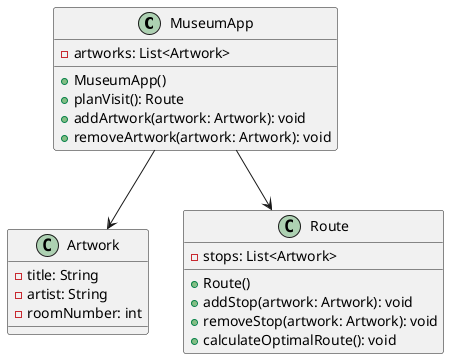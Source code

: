@startuml
class MuseumApp {
    - artworks: List<Artwork>
    + MuseumApp()
    + planVisit(): Route
    + addArtwork(artwork: Artwork): void
    + removeArtwork(artwork: Artwork): void
}

class Artwork {
    - title: String
    - artist: String
    - roomNumber: int
}

class Route {
    - stops: List<Artwork>
    + Route()
    + addStop(artwork: Artwork): void
    + removeStop(artwork: Artwork): void
    + calculateOptimalRoute(): void
}

MuseumApp --> Artwork
MuseumApp --> Route
@enduml
